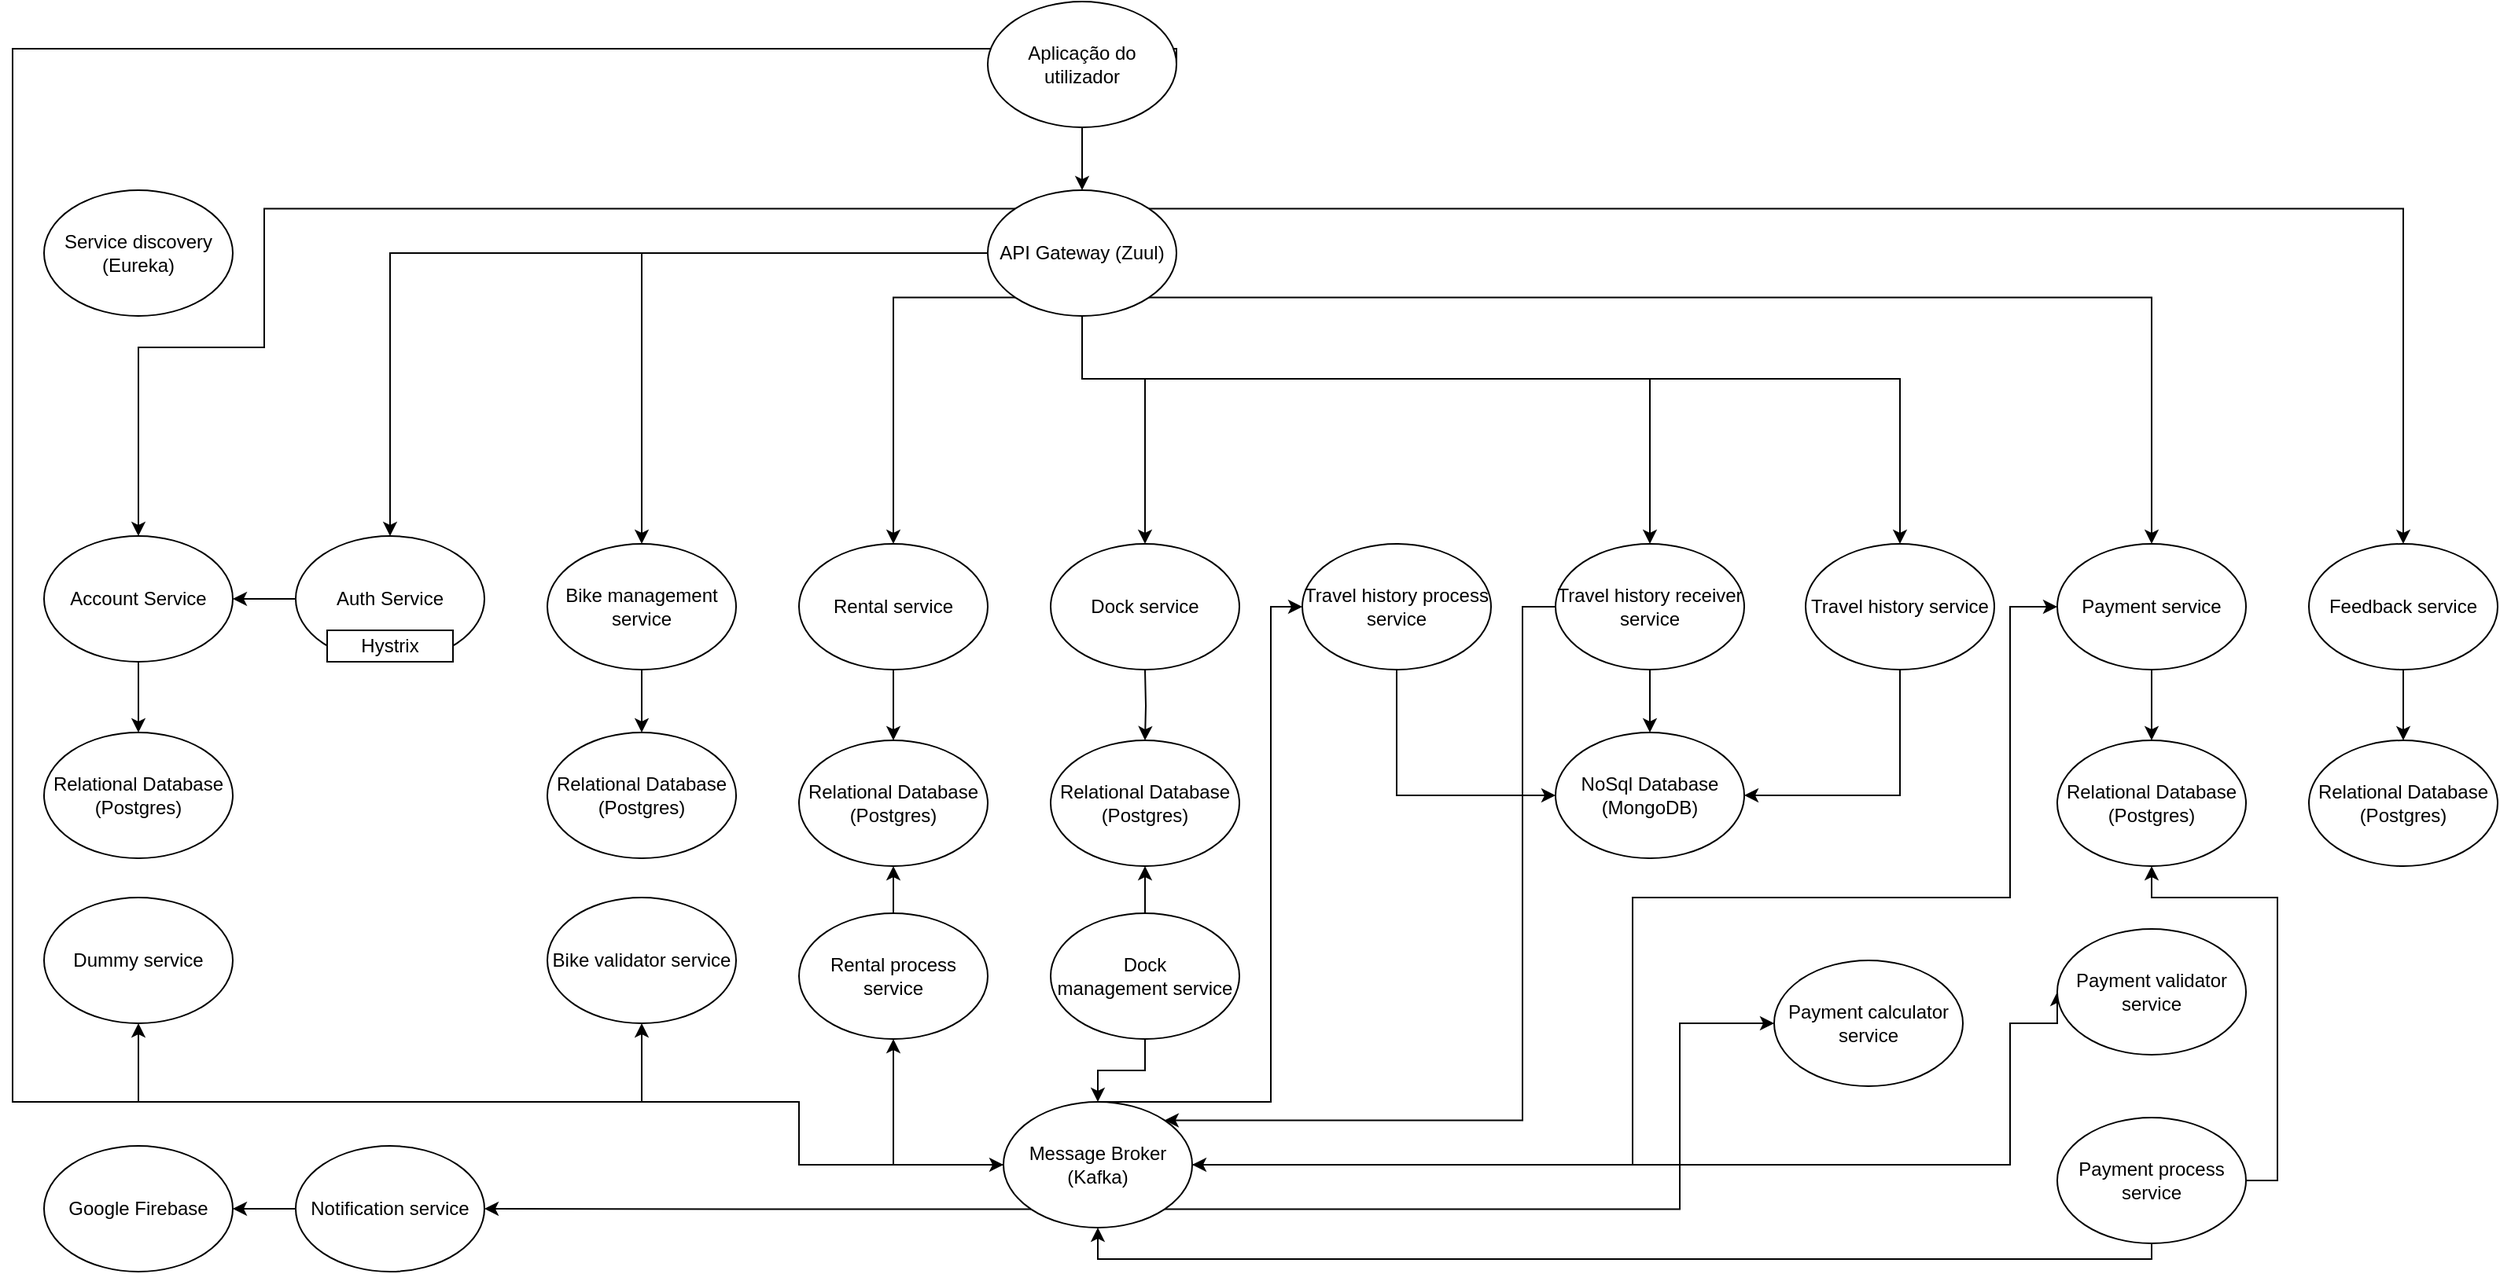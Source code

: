 <mxfile version="13.10.0" type="embed">
    <diagram id="CJzdPwFb055Scu8D0wkf" name="Page-1">
        <mxGraphModel dx="1822" dy="792" grid="1" gridSize="10" guides="1" tooltips="1" connect="1" arrows="1" fold="1" page="1" pageScale="1" pageWidth="827" pageHeight="1169" math="0" shadow="0">
            <root>
                <mxCell id="0"/>
                <mxCell id="1" parent="0"/>
                <mxCell id="0WRFsFUqXYq3tekZzmE6-127" style="edgeStyle=orthogonalEdgeStyle;rounded=0;orthogonalLoop=1;jettySize=auto;html=1;exitX=1;exitY=0.5;exitDx=0;exitDy=0;entryX=0;entryY=0.5;entryDx=0;entryDy=0;" parent="1" source="0WRFsFUqXYq3tekZzmE6-1" target="0WRFsFUqXYq3tekZzmE6-118" edge="1">
                    <mxGeometry relative="1" as="geometry">
                        <Array as="points">
                            <mxPoint x="880" y="70"/>
                            <mxPoint x="140" y="70"/>
                            <mxPoint x="140" y="740"/>
                            <mxPoint x="640" y="740"/>
                            <mxPoint x="640" y="780"/>
                        </Array>
                    </mxGeometry>
                </mxCell>
                <mxCell id="0WRFsFUqXYq3tekZzmE6-195" style="edgeStyle=orthogonalEdgeStyle;rounded=0;orthogonalLoop=1;jettySize=auto;html=1;exitX=0.5;exitY=1;exitDx=0;exitDy=0;" parent="1" source="0WRFsFUqXYq3tekZzmE6-1" target="0WRFsFUqXYq3tekZzmE6-29" edge="1">
                    <mxGeometry relative="1" as="geometry"/>
                </mxCell>
                <mxCell id="0WRFsFUqXYq3tekZzmE6-1" value="Aplicação do utilizador" style="ellipse;whiteSpace=wrap;html=1;" parent="1" vertex="1">
                    <mxGeometry x="760" y="40" width="120" height="80" as="geometry"/>
                </mxCell>
                <mxCell id="0WRFsFUqXYq3tekZzmE6-28" value="Service discovery (Eureka)" style="ellipse;whiteSpace=wrap;html=1;" parent="1" vertex="1">
                    <mxGeometry x="160" y="160" width="120" height="80" as="geometry"/>
                </mxCell>
                <mxCell id="0WRFsFUqXYq3tekZzmE6-91" style="edgeStyle=orthogonalEdgeStyle;rounded=0;orthogonalLoop=1;jettySize=auto;html=1;entryX=0.5;entryY=0;entryDx=0;entryDy=0;" parent="1" source="0WRFsFUqXYq3tekZzmE6-29" target="0WRFsFUqXYq3tekZzmE6-34" edge="1">
                    <mxGeometry relative="1" as="geometry">
                        <Array as="points">
                            <mxPoint x="380" y="200"/>
                        </Array>
                    </mxGeometry>
                </mxCell>
                <mxCell id="0WRFsFUqXYq3tekZzmE6-205" style="edgeStyle=orthogonalEdgeStyle;rounded=0;orthogonalLoop=1;jettySize=auto;html=1;exitX=0;exitY=0;exitDx=0;exitDy=0;entryX=0.5;entryY=0;entryDx=0;entryDy=0;" parent="1" source="0WRFsFUqXYq3tekZzmE6-29" target="0WRFsFUqXYq3tekZzmE6-35" edge="1">
                    <mxGeometry relative="1" as="geometry">
                        <Array as="points">
                            <mxPoint x="300" y="172"/>
                            <mxPoint x="300" y="260"/>
                            <mxPoint x="220" y="260"/>
                        </Array>
                    </mxGeometry>
                </mxCell>
                <mxCell id="0WRFsFUqXYq3tekZzmE6-212" style="edgeStyle=orthogonalEdgeStyle;rounded=0;orthogonalLoop=1;jettySize=auto;html=1;exitX=0.5;exitY=1;exitDx=0;exitDy=0;entryX=0.5;entryY=0;entryDx=0;entryDy=0;" parent="1" source="0WRFsFUqXYq3tekZzmE6-29" target="0WRFsFUqXYq3tekZzmE6-108" edge="1">
                    <mxGeometry relative="1" as="geometry">
                        <Array as="points">
                            <mxPoint x="820" y="280"/>
                            <mxPoint x="1340" y="280"/>
                        </Array>
                    </mxGeometry>
                </mxCell>
                <mxCell id="0WRFsFUqXYq3tekZzmE6-215" style="edgeStyle=orthogonalEdgeStyle;rounded=0;orthogonalLoop=1;jettySize=auto;html=1;exitX=1;exitY=1;exitDx=0;exitDy=0;" parent="1" source="0WRFsFUqXYq3tekZzmE6-29" target="0WRFsFUqXYq3tekZzmE6-38" edge="1">
                    <mxGeometry relative="1" as="geometry"/>
                </mxCell>
                <mxCell id="0WRFsFUqXYq3tekZzmE6-217" style="edgeStyle=orthogonalEdgeStyle;rounded=0;orthogonalLoop=1;jettySize=auto;html=1;exitX=1;exitY=0;exitDx=0;exitDy=0;" parent="1" source="0WRFsFUqXYq3tekZzmE6-29" target="0WRFsFUqXYq3tekZzmE6-89" edge="1">
                    <mxGeometry relative="1" as="geometry"/>
                </mxCell>
                <mxCell id="0WRFsFUqXYq3tekZzmE6-232" style="edgeStyle=elbowEdgeStyle;rounded=0;orthogonalLoop=1;jettySize=auto;html=1;exitX=0;exitY=1;exitDx=0;exitDy=0;entryX=0.5;entryY=0;entryDx=0;entryDy=0;" parent="1" source="0WRFsFUqXYq3tekZzmE6-29" target="0WRFsFUqXYq3tekZzmE6-51" edge="1">
                    <mxGeometry relative="1" as="geometry">
                        <Array as="points">
                            <mxPoint x="700" y="310"/>
                        </Array>
                    </mxGeometry>
                </mxCell>
                <mxCell id="30" style="edgeStyle=orthogonalEdgeStyle;rounded=0;orthogonalLoop=1;jettySize=auto;html=1;entryX=0.5;entryY=0;entryDx=0;entryDy=0;" parent="1" source="0WRFsFUqXYq3tekZzmE6-29" target="22" edge="1">
                    <mxGeometry relative="1" as="geometry">
                        <Array as="points">
                            <mxPoint x="820" y="280"/>
                            <mxPoint x="1181" y="280"/>
                        </Array>
                    </mxGeometry>
                </mxCell>
                <mxCell id="31" style="edgeStyle=orthogonalEdgeStyle;rounded=0;orthogonalLoop=1;jettySize=auto;html=1;" parent="1" source="0WRFsFUqXYq3tekZzmE6-29" target="0WRFsFUqXYq3tekZzmE6-90" edge="1">
                    <mxGeometry relative="1" as="geometry"/>
                </mxCell>
                <mxCell id="32" style="edgeStyle=orthogonalEdgeStyle;rounded=0;orthogonalLoop=1;jettySize=auto;html=1;exitX=0.5;exitY=1;exitDx=0;exitDy=0;" parent="1" source="0WRFsFUqXYq3tekZzmE6-29" target="4" edge="1">
                    <mxGeometry relative="1" as="geometry">
                        <Array as="points">
                            <mxPoint x="820" y="280"/>
                            <mxPoint x="860" y="280"/>
                        </Array>
                    </mxGeometry>
                </mxCell>
                <mxCell id="0WRFsFUqXYq3tekZzmE6-29" value="API Gateway (Zuul)" style="ellipse;whiteSpace=wrap;html=1;" parent="1" vertex="1">
                    <mxGeometry x="760" y="160" width="120" height="80" as="geometry"/>
                </mxCell>
                <mxCell id="0WRFsFUqXYq3tekZzmE6-32" value="Relational Database (Postgres)" style="ellipse;whiteSpace=wrap;html=1;" parent="1" vertex="1">
                    <mxGeometry x="160" y="505" width="120" height="80" as="geometry"/>
                </mxCell>
                <mxCell id="0WRFsFUqXYq3tekZzmE6-202" style="edgeStyle=orthogonalEdgeStyle;rounded=0;orthogonalLoop=1;jettySize=auto;html=1;exitX=0;exitY=0.5;exitDx=0;exitDy=0;entryX=1;entryY=0.5;entryDx=0;entryDy=0;" parent="1" source="0WRFsFUqXYq3tekZzmE6-34" target="0WRFsFUqXYq3tekZzmE6-35" edge="1">
                    <mxGeometry relative="1" as="geometry"/>
                </mxCell>
                <mxCell id="0WRFsFUqXYq3tekZzmE6-34" value="Auth Service" style="ellipse;whiteSpace=wrap;html=1;" parent="1" vertex="1">
                    <mxGeometry x="320" y="380" width="120" height="80" as="geometry"/>
                </mxCell>
                <mxCell id="0WRFsFUqXYq3tekZzmE6-37" style="edgeStyle=orthogonalEdgeStyle;rounded=0;orthogonalLoop=1;jettySize=auto;html=1;exitX=0.5;exitY=1;exitDx=0;exitDy=0;entryX=0.5;entryY=0;entryDx=0;entryDy=0;" parent="1" source="0WRFsFUqXYq3tekZzmE6-35" target="0WRFsFUqXYq3tekZzmE6-32" edge="1">
                    <mxGeometry relative="1" as="geometry"/>
                </mxCell>
                <mxCell id="0WRFsFUqXYq3tekZzmE6-50" style="edgeStyle=orthogonalEdgeStyle;rounded=0;orthogonalLoop=1;jettySize=auto;html=1;entryX=0.5;entryY=0;entryDx=0;entryDy=0;" parent="1" source="0WRFsFUqXYq3tekZzmE6-38" target="0WRFsFUqXYq3tekZzmE6-49" edge="1">
                    <mxGeometry relative="1" as="geometry"/>
                </mxCell>
                <mxCell id="2" style="edgeStyle=orthogonalEdgeStyle;rounded=0;orthogonalLoop=1;jettySize=auto;html=1;exitX=1;exitY=1;exitDx=0;exitDy=0;entryX=0;entryY=0.5;entryDx=0;entryDy=0;" parent="1" source="0WRFsFUqXYq3tekZzmE6-118" target="0WRFsFUqXYq3tekZzmE6-65" edge="1">
                    <mxGeometry relative="1" as="geometry">
                        <mxPoint x="1240" y="730" as="targetPoint"/>
                        <Array as="points">
                            <mxPoint x="1200" y="808"/>
                            <mxPoint x="1200" y="690"/>
                        </Array>
                    </mxGeometry>
                </mxCell>
                <mxCell id="0WRFsFUqXYq3tekZzmE6-38" value="Payment service" style="ellipse;whiteSpace=wrap;html=1;" parent="1" vertex="1">
                    <mxGeometry x="1440" y="385" width="120" height="80" as="geometry"/>
                </mxCell>
                <mxCell id="0WRFsFUqXYq3tekZzmE6-49" value="Relational Database (Postgres)" style="ellipse;whiteSpace=wrap;html=1;" parent="1" vertex="1">
                    <mxGeometry x="1440" y="510" width="120" height="80" as="geometry"/>
                </mxCell>
                <mxCell id="0WRFsFUqXYq3tekZzmE6-55" style="edgeStyle=orthogonalEdgeStyle;rounded=0;orthogonalLoop=1;jettySize=auto;html=1;entryX=0.5;entryY=0;entryDx=0;entryDy=0;" parent="1" source="0WRFsFUqXYq3tekZzmE6-51" target="0WRFsFUqXYq3tekZzmE6-54" edge="1">
                    <mxGeometry relative="1" as="geometry"/>
                </mxCell>
                <mxCell id="0WRFsFUqXYq3tekZzmE6-51" value="Rental service" style="ellipse;whiteSpace=wrap;html=1;" parent="1" vertex="1">
                    <mxGeometry x="640" y="385" width="120" height="80" as="geometry"/>
                </mxCell>
                <mxCell id="0WRFsFUqXYq3tekZzmE6-54" value="Relational Database (Postgres)" style="ellipse;whiteSpace=wrap;html=1;" parent="1" vertex="1">
                    <mxGeometry x="640" y="510" width="120" height="80" as="geometry"/>
                </mxCell>
                <mxCell id="0WRFsFUqXYq3tekZzmE6-114" style="edgeStyle=orthogonalEdgeStyle;rounded=0;orthogonalLoop=1;jettySize=auto;html=1;exitX=0.5;exitY=1;exitDx=0;exitDy=0;entryX=0;entryY=0.5;entryDx=0;entryDy=0;" parent="1" source="0WRFsFUqXYq3tekZzmE6-78" target="0WRFsFUqXYq3tekZzmE6-100" edge="1">
                    <mxGeometry relative="1" as="geometry"/>
                </mxCell>
                <mxCell id="0WRFsFUqXYq3tekZzmE6-78" value="Travel history process service" style="ellipse;whiteSpace=wrap;html=1;" parent="1" vertex="1">
                    <mxGeometry x="960" y="385" width="120" height="80" as="geometry"/>
                </mxCell>
                <mxCell id="0WRFsFUqXYq3tekZzmE6-97" style="edgeStyle=orthogonalEdgeStyle;rounded=0;orthogonalLoop=1;jettySize=auto;html=1;exitX=0.5;exitY=1;exitDx=0;exitDy=0;entryX=0.5;entryY=0;entryDx=0;entryDy=0;" parent="1" source="0WRFsFUqXYq3tekZzmE6-89" target="0WRFsFUqXYq3tekZzmE6-96" edge="1">
                    <mxGeometry relative="1" as="geometry"/>
                </mxCell>
                <mxCell id="0WRFsFUqXYq3tekZzmE6-89" value="Feedback service" style="ellipse;whiteSpace=wrap;html=1;" parent="1" vertex="1">
                    <mxGeometry x="1600" y="385" width="120" height="80" as="geometry"/>
                </mxCell>
                <mxCell id="0WRFsFUqXYq3tekZzmE6-103" style="edgeStyle=orthogonalEdgeStyle;rounded=0;orthogonalLoop=1;jettySize=auto;html=1;entryX=0.5;entryY=0;entryDx=0;entryDy=0;" parent="1" source="0WRFsFUqXYq3tekZzmE6-90" target="0WRFsFUqXYq3tekZzmE6-102" edge="1">
                    <mxGeometry relative="1" as="geometry"/>
                </mxCell>
                <mxCell id="0WRFsFUqXYq3tekZzmE6-90" value="Bike management service" style="ellipse;whiteSpace=wrap;html=1;" parent="1" vertex="1">
                    <mxGeometry x="480" y="385" width="120" height="80" as="geometry"/>
                </mxCell>
                <mxCell id="0WRFsFUqXYq3tekZzmE6-96" value="Relational Database (Postgres)" style="ellipse;whiteSpace=wrap;html=1;" parent="1" vertex="1">
                    <mxGeometry x="1600" y="510" width="120" height="80" as="geometry"/>
                </mxCell>
                <mxCell id="0WRFsFUqXYq3tekZzmE6-100" value="NoSql Database (MongoDB)" style="ellipse;whiteSpace=wrap;html=1;" parent="1" vertex="1">
                    <mxGeometry x="1121" y="505" width="120" height="80" as="geometry"/>
                </mxCell>
                <mxCell id="0WRFsFUqXYq3tekZzmE6-102" value="Relational Database (Postgres)" style="ellipse;whiteSpace=wrap;html=1;" parent="1" vertex="1">
                    <mxGeometry x="480" y="505" width="120" height="80" as="geometry"/>
                </mxCell>
                <mxCell id="0WRFsFUqXYq3tekZzmE6-104" value="Relational Database (Postgres)" style="ellipse;whiteSpace=wrap;html=1;" parent="1" vertex="1">
                    <mxGeometry x="800" y="510" width="120" height="80" as="geometry"/>
                </mxCell>
                <mxCell id="0WRFsFUqXYq3tekZzmE6-115" style="edgeStyle=orthogonalEdgeStyle;rounded=0;orthogonalLoop=1;jettySize=auto;html=1;exitX=0.5;exitY=1;exitDx=0;exitDy=0;entryX=1;entryY=0.5;entryDx=0;entryDy=0;" parent="1" source="0WRFsFUqXYq3tekZzmE6-108" target="0WRFsFUqXYq3tekZzmE6-100" edge="1">
                    <mxGeometry relative="1" as="geometry">
                        <mxPoint x="1320" y="545" as="targetPoint"/>
                    </mxGeometry>
                </mxCell>
                <mxCell id="0WRFsFUqXYq3tekZzmE6-108" value="Travel history service" style="ellipse;whiteSpace=wrap;html=1;" parent="1" vertex="1">
                    <mxGeometry x="1280" y="385" width="120" height="80" as="geometry"/>
                </mxCell>
                <mxCell id="38" style="edgeStyle=orthogonalEdgeStyle;rounded=0;orthogonalLoop=1;jettySize=auto;html=1;entryX=0;entryY=0.5;entryDx=0;entryDy=0;" parent="1" source="0WRFsFUqXYq3tekZzmE6-118" target="35" edge="1">
                    <mxGeometry relative="1" as="geometry">
                        <Array as="points">
                            <mxPoint x="1410" y="780"/>
                            <mxPoint x="1410" y="690"/>
                        </Array>
                    </mxGeometry>
                </mxCell>
                <mxCell id="43" style="edgeStyle=orthogonalEdgeStyle;rounded=0;orthogonalLoop=1;jettySize=auto;html=1;exitX=0;exitY=1;exitDx=0;exitDy=0;entryX=1;entryY=0.5;entryDx=0;entryDy=0;" parent="1" source="0WRFsFUqXYq3tekZzmE6-118" target="40" edge="1">
                    <mxGeometry relative="1" as="geometry"/>
                </mxCell>
                <mxCell id="51" style="edgeStyle=orthogonalEdgeStyle;rounded=0;orthogonalLoop=1;jettySize=auto;html=1;entryX=0.5;entryY=1;entryDx=0;entryDy=0;" parent="1" source="0WRFsFUqXYq3tekZzmE6-118" target="49" edge="1">
                    <mxGeometry relative="1" as="geometry">
                        <Array as="points">
                            <mxPoint x="640" y="780"/>
                            <mxPoint x="640" y="740"/>
                            <mxPoint x="220" y="740"/>
                        </Array>
                    </mxGeometry>
                </mxCell>
                <mxCell id="60" style="edgeStyle=orthogonalEdgeStyle;rounded=0;orthogonalLoop=1;jettySize=auto;html=1;entryX=0;entryY=0.5;entryDx=0;entryDy=0;" edge="1" parent="1" source="0WRFsFUqXYq3tekZzmE6-118" target="0WRFsFUqXYq3tekZzmE6-78">
                    <mxGeometry relative="1" as="geometry">
                        <Array as="points">
                            <mxPoint x="940" y="740"/>
                            <mxPoint x="940" y="425"/>
                        </Array>
                    </mxGeometry>
                </mxCell>
                <mxCell id="62" style="edgeStyle=orthogonalEdgeStyle;rounded=0;orthogonalLoop=1;jettySize=auto;html=1;" edge="1" parent="1" source="0WRFsFUqXYq3tekZzmE6-118" target="45">
                    <mxGeometry relative="1" as="geometry"/>
                </mxCell>
                <mxCell id="65" style="edgeStyle=orthogonalEdgeStyle;rounded=0;orthogonalLoop=1;jettySize=auto;html=1;" edge="1" parent="1" source="0WRFsFUqXYq3tekZzmE6-118" target="63">
                    <mxGeometry relative="1" as="geometry">
                        <Array as="points">
                            <mxPoint x="640" y="780"/>
                            <mxPoint x="640" y="740"/>
                            <mxPoint x="540" y="740"/>
                        </Array>
                    </mxGeometry>
                </mxCell>
                <mxCell id="0WRFsFUqXYq3tekZzmE6-118" value="Message Broker (Kafka)" style="ellipse;whiteSpace=wrap;html=1;" parent="1" vertex="1">
                    <mxGeometry x="770" y="740" width="120" height="80" as="geometry"/>
                </mxCell>
                <mxCell id="0WRFsFUqXYq3tekZzmE6-138" value="" style="group" parent="1" vertex="1" connectable="0">
                    <mxGeometry x="160" y="380" width="120" height="90" as="geometry"/>
                </mxCell>
                <mxCell id="0WRFsFUqXYq3tekZzmE6-35" value="Account Service" style="ellipse;whiteSpace=wrap;html=1;" parent="0WRFsFUqXYq3tekZzmE6-138" vertex="1">
                    <mxGeometry width="120" height="80" as="geometry"/>
                </mxCell>
                <mxCell id="0WRFsFUqXYq3tekZzmE6-146" value="" style="group" parent="1" vertex="1" connectable="0">
                    <mxGeometry x="340" y="420" width="80" height="40" as="geometry"/>
                </mxCell>
                <mxCell id="0WRFsFUqXYq3tekZzmE6-147" value="Hystrix" style="rounded=0;whiteSpace=wrap;html=1;" parent="0WRFsFUqXYq3tekZzmE6-146" vertex="1">
                    <mxGeometry y="20" width="80" height="20" as="geometry"/>
                </mxCell>
                <mxCell id="0WRFsFUqXYq3tekZzmE6-233" value="" style="group" parent="1" vertex="1" connectable="0">
                    <mxGeometry x="1260" y="650" width="120" height="100" as="geometry"/>
                </mxCell>
                <mxCell id="0WRFsFUqXYq3tekZzmE6-65" value="Payment calculator service" style="ellipse;whiteSpace=wrap;html=1;" parent="0WRFsFUqXYq3tekZzmE6-233" vertex="1">
                    <mxGeometry width="120" height="80" as="geometry"/>
                </mxCell>
                <mxCell id="0WRFsFUqXYq3tekZzmE6-239" value="" style="endArrow=classic;startArrow=classic;html=1;entryX=1;entryY=0.5;entryDx=0;entryDy=0;edgeStyle=orthogonalEdgeStyle;rounded=0;exitX=0;exitY=0.5;exitDx=0;exitDy=0;" parent="1" source="0WRFsFUqXYq3tekZzmE6-38" target="0WRFsFUqXYq3tekZzmE6-118" edge="1">
                    <mxGeometry width="50" height="50" relative="1" as="geometry">
                        <mxPoint x="997.426" y="640.004" as="sourcePoint"/>
                        <mxPoint x="1040.0" y="691.72" as="targetPoint"/>
                        <Array as="points">
                            <mxPoint x="1410" y="425"/>
                            <mxPoint x="1410" y="610"/>
                            <mxPoint x="1170" y="610"/>
                            <mxPoint x="1170" y="780"/>
                        </Array>
                    </mxGeometry>
                </mxCell>
                <mxCell id="0WRFsFUqXYq3tekZzmE6-240" value="Google Firebase" style="ellipse;whiteSpace=wrap;html=1;" parent="1" vertex="1">
                    <mxGeometry x="160" y="768" width="120" height="80" as="geometry"/>
                </mxCell>
                <mxCell id="3" value="" style="group" parent="1" vertex="1" connectable="0">
                    <mxGeometry x="800" y="385" width="120" height="100" as="geometry"/>
                </mxCell>
                <mxCell id="4" value="&lt;div&gt;Dock service&lt;/div&gt;" style="ellipse;whiteSpace=wrap;html=1;" parent="3" vertex="1">
                    <mxGeometry width="120" height="80" as="geometry"/>
                </mxCell>
                <mxCell id="11" style="edgeStyle=orthogonalEdgeStyle;rounded=0;orthogonalLoop=1;jettySize=auto;html=1;exitX=0.5;exitY=1;exitDx=0;exitDy=0;" parent="1" target="0WRFsFUqXYq3tekZzmE6-104" edge="1">
                    <mxGeometry relative="1" as="geometry">
                        <mxPoint x="860" y="465" as="sourcePoint"/>
                    </mxGeometry>
                </mxCell>
                <mxCell id="66" style="edgeStyle=orthogonalEdgeStyle;rounded=0;orthogonalLoop=1;jettySize=auto;html=1;exitX=1;exitY=0.5;exitDx=0;exitDy=0;entryX=0.5;entryY=1;entryDx=0;entryDy=0;" edge="1" parent="1" source="15" target="0WRFsFUqXYq3tekZzmE6-49">
                    <mxGeometry relative="1" as="geometry">
                        <Array as="points">
                            <mxPoint x="1580" y="790"/>
                            <mxPoint x="1580" y="610"/>
                            <mxPoint x="1500" y="610"/>
                        </Array>
                    </mxGeometry>
                </mxCell>
                <mxCell id="67" style="edgeStyle=orthogonalEdgeStyle;rounded=0;orthogonalLoop=1;jettySize=auto;html=1;exitX=0.5;exitY=1;exitDx=0;exitDy=0;entryX=0.5;entryY=1;entryDx=0;entryDy=0;" edge="1" parent="1" source="15" target="0WRFsFUqXYq3tekZzmE6-118">
                    <mxGeometry relative="1" as="geometry">
                        <Array as="points">
                            <mxPoint x="1500" y="840"/>
                            <mxPoint x="830" y="840"/>
                        </Array>
                    </mxGeometry>
                </mxCell>
                <mxCell id="15" value="Payment process service" style="ellipse;whiteSpace=wrap;html=1;" parent="1" vertex="1">
                    <mxGeometry x="1440" y="750" width="120" height="80" as="geometry"/>
                </mxCell>
                <mxCell id="23" style="edgeStyle=orthogonalEdgeStyle;rounded=0;orthogonalLoop=1;jettySize=auto;html=1;entryX=0.5;entryY=0;entryDx=0;entryDy=0;" parent="1" source="22" target="0WRFsFUqXYq3tekZzmE6-100" edge="1">
                    <mxGeometry relative="1" as="geometry"/>
                </mxCell>
                <mxCell id="28" style="edgeStyle=orthogonalEdgeStyle;rounded=0;orthogonalLoop=1;jettySize=auto;html=1;entryX=1;entryY=0;entryDx=0;entryDy=0;" parent="1" source="22" target="0WRFsFUqXYq3tekZzmE6-118" edge="1">
                    <mxGeometry relative="1" as="geometry">
                        <mxPoint x="1090" y="630" as="targetPoint"/>
                        <Array as="points">
                            <mxPoint x="1100" y="425"/>
                            <mxPoint x="1100" y="752"/>
                        </Array>
                    </mxGeometry>
                </mxCell>
                <mxCell id="22" value="Travel history receiver service" style="ellipse;whiteSpace=wrap;html=1;" parent="1" vertex="1">
                    <mxGeometry x="1121" y="385" width="120" height="80" as="geometry"/>
                </mxCell>
                <mxCell id="34" value="" style="group" parent="1" vertex="1" connectable="0">
                    <mxGeometry x="1440" y="630" width="120" height="100" as="geometry"/>
                </mxCell>
                <mxCell id="35" value="Payment validator service" style="ellipse;whiteSpace=wrap;html=1;" parent="34" vertex="1">
                    <mxGeometry width="120" height="80" as="geometry"/>
                </mxCell>
                <mxCell id="44" style="edgeStyle=orthogonalEdgeStyle;rounded=0;orthogonalLoop=1;jettySize=auto;html=1;exitX=0;exitY=0.5;exitDx=0;exitDy=0;entryX=1;entryY=0.5;entryDx=0;entryDy=0;" parent="1" source="40" target="0WRFsFUqXYq3tekZzmE6-240" edge="1">
                    <mxGeometry relative="1" as="geometry"/>
                </mxCell>
                <mxCell id="40" value="Notification service" style="ellipse;whiteSpace=wrap;html=1;" parent="1" vertex="1">
                    <mxGeometry x="320" y="768" width="120" height="80" as="geometry"/>
                </mxCell>
                <mxCell id="61" style="edgeStyle=orthogonalEdgeStyle;rounded=0;orthogonalLoop=1;jettySize=auto;html=1;" edge="1" parent="1" source="45" target="0WRFsFUqXYq3tekZzmE6-54">
                    <mxGeometry relative="1" as="geometry"/>
                </mxCell>
                <mxCell id="45" value="Rental process service" style="ellipse;whiteSpace=wrap;html=1;" parent="1" vertex="1">
                    <mxGeometry x="640" y="620" width="120" height="80" as="geometry"/>
                </mxCell>
                <mxCell id="49" value="Dummy service" style="ellipse;whiteSpace=wrap;html=1;" parent="1" vertex="1">
                    <mxGeometry x="160" y="610" width="120" height="80" as="geometry"/>
                </mxCell>
                <mxCell id="55" value="" style="group" vertex="1" connectable="0" parent="1">
                    <mxGeometry x="800" y="620" width="120" height="100" as="geometry"/>
                </mxCell>
                <mxCell id="56" value="&lt;div&gt;Dock management&amp;nbsp;&lt;span&gt;service&lt;/span&gt;&lt;/div&gt;" style="ellipse;whiteSpace=wrap;html=1;" vertex="1" parent="55">
                    <mxGeometry width="120" height="80" as="geometry"/>
                </mxCell>
                <mxCell id="57" style="edgeStyle=orthogonalEdgeStyle;rounded=0;orthogonalLoop=1;jettySize=auto;html=1;" edge="1" parent="1" source="56" target="0WRFsFUqXYq3tekZzmE6-104">
                    <mxGeometry relative="1" as="geometry"/>
                </mxCell>
                <mxCell id="59" style="edgeStyle=orthogonalEdgeStyle;rounded=0;orthogonalLoop=1;jettySize=auto;html=1;exitX=0.5;exitY=1;exitDx=0;exitDy=0;" edge="1" parent="1" source="56" target="0WRFsFUqXYq3tekZzmE6-118">
                    <mxGeometry relative="1" as="geometry">
                        <Array as="points">
                            <mxPoint x="860" y="720"/>
                            <mxPoint x="830" y="720"/>
                        </Array>
                    </mxGeometry>
                </mxCell>
                <mxCell id="63" value="Bike validator service" style="ellipse;whiteSpace=wrap;html=1;" vertex="1" parent="1">
                    <mxGeometry x="480" y="610" width="120" height="80" as="geometry"/>
                </mxCell>
            </root>
        </mxGraphModel>
    </diagram>
</mxfile>